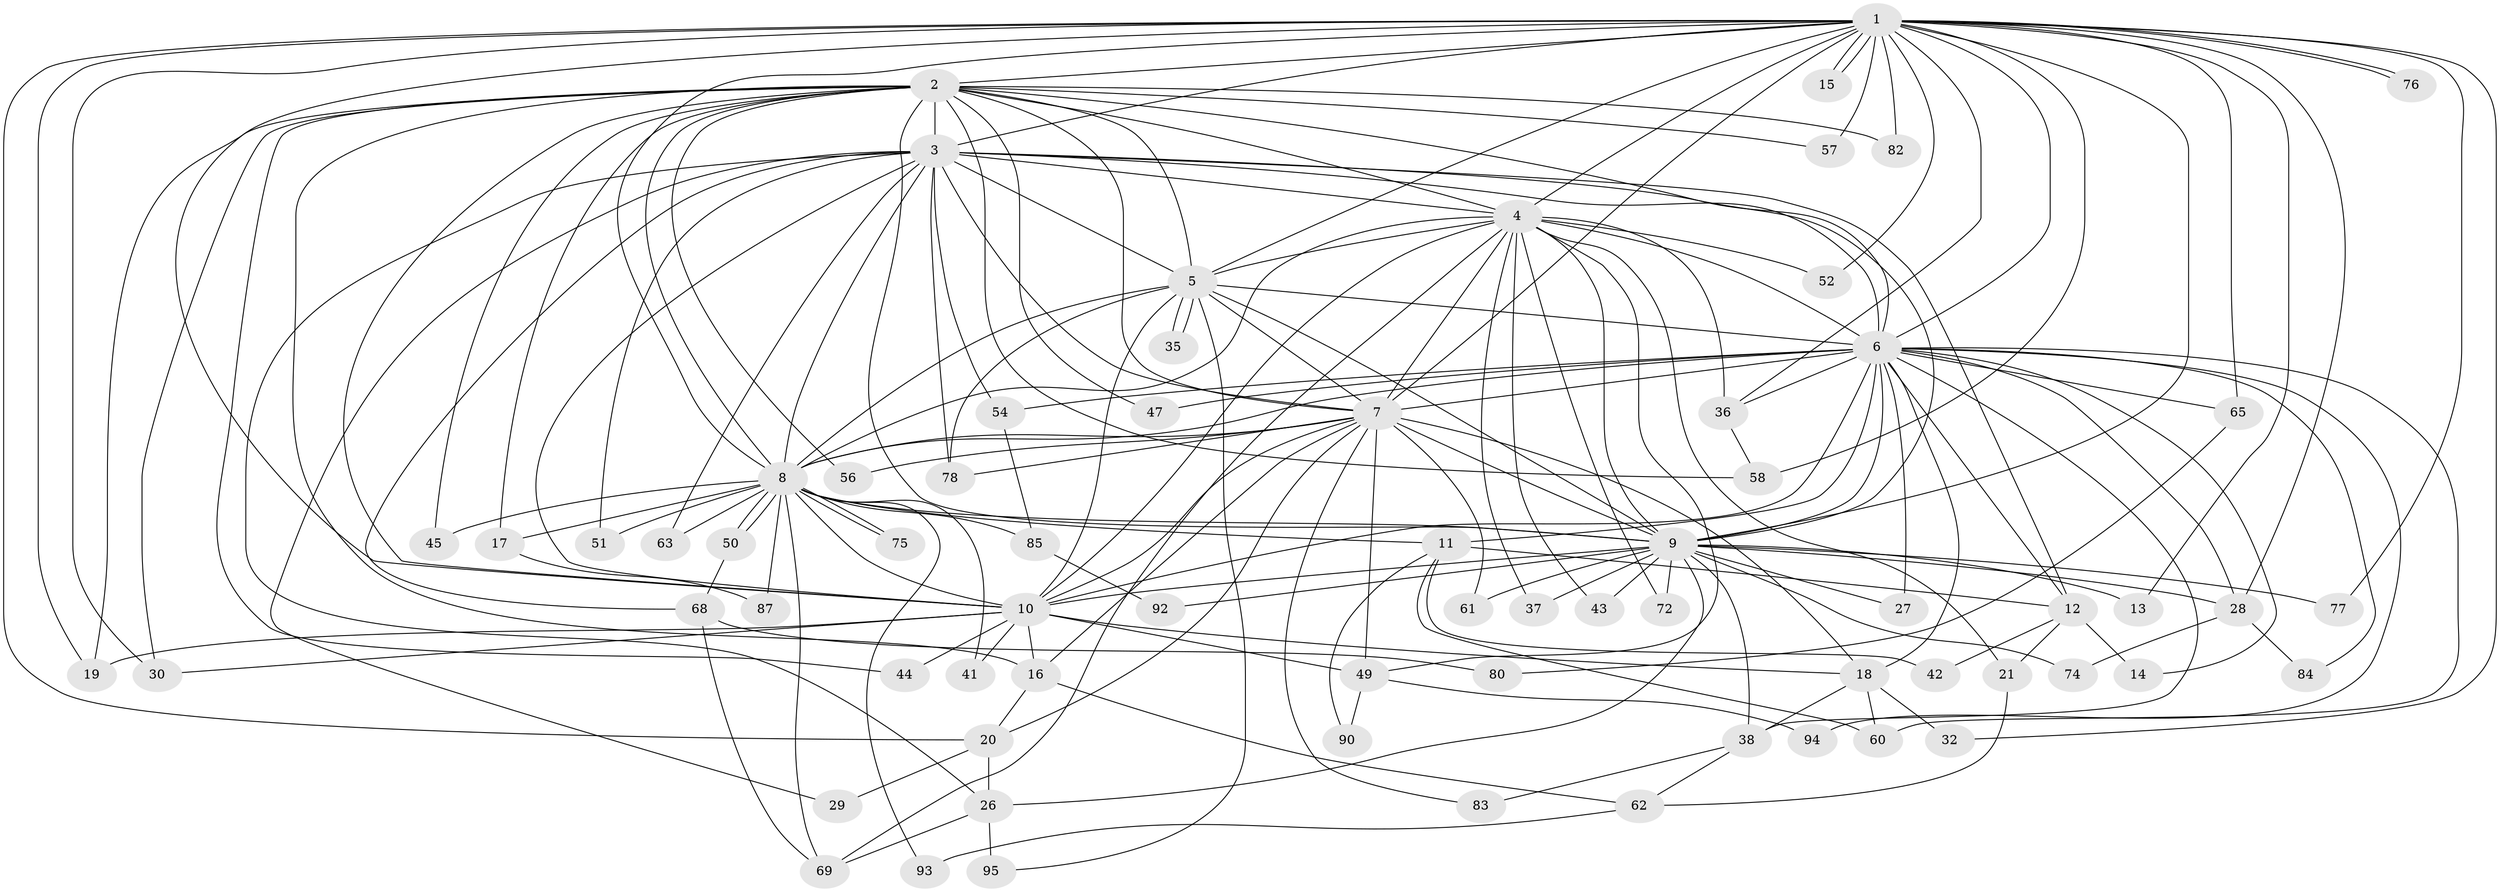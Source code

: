 // Generated by graph-tools (version 1.1) at 2025/51/02/27/25 19:51:48]
// undirected, 69 vertices, 180 edges
graph export_dot {
graph [start="1"]
  node [color=gray90,style=filled];
  1 [super="+67"];
  2 [super="+79"];
  3 [super="+23"];
  4 [super="+66"];
  5 [super="+34"];
  6 [super="+22"];
  7 [super="+55"];
  8 [super="+31"];
  9 [super="+39"];
  10 [super="+25"];
  11;
  12 [super="+24"];
  13;
  14;
  15;
  16 [super="+59"];
  17;
  18 [super="+53"];
  19 [super="+33"];
  20 [super="+73"];
  21;
  26 [super="+71"];
  27;
  28 [super="+46"];
  29;
  30 [super="+40"];
  32;
  35;
  36;
  37;
  38 [super="+48"];
  41;
  42;
  43;
  44;
  45;
  47;
  49 [super="+64"];
  50;
  51;
  52;
  54;
  56;
  57;
  58 [super="+91"];
  60 [super="+70"];
  61;
  62 [super="+89"];
  63;
  65;
  68 [super="+88"];
  69 [super="+81"];
  72;
  74;
  75;
  76;
  77;
  78 [super="+86"];
  80;
  82;
  83;
  84;
  85;
  87;
  90;
  92;
  93;
  94;
  95;
  1 -- 2;
  1 -- 3;
  1 -- 4;
  1 -- 5;
  1 -- 6;
  1 -- 7;
  1 -- 8;
  1 -- 9;
  1 -- 10 [weight=2];
  1 -- 13;
  1 -- 15;
  1 -- 15;
  1 -- 28;
  1 -- 30;
  1 -- 32;
  1 -- 36;
  1 -- 52;
  1 -- 57;
  1 -- 58;
  1 -- 65;
  1 -- 76;
  1 -- 76;
  1 -- 77;
  1 -- 82;
  1 -- 20;
  1 -- 19;
  2 -- 3;
  2 -- 4;
  2 -- 5;
  2 -- 6;
  2 -- 7;
  2 -- 8;
  2 -- 9;
  2 -- 10;
  2 -- 16;
  2 -- 17;
  2 -- 19;
  2 -- 44;
  2 -- 45;
  2 -- 47;
  2 -- 56;
  2 -- 57;
  2 -- 58 [weight=2];
  2 -- 82;
  2 -- 30;
  3 -- 4;
  3 -- 5 [weight=2];
  3 -- 6 [weight=3];
  3 -- 7;
  3 -- 8;
  3 -- 9;
  3 -- 10;
  3 -- 12;
  3 -- 54;
  3 -- 63;
  3 -- 68;
  3 -- 51;
  3 -- 26;
  3 -- 29;
  3 -- 78;
  4 -- 5;
  4 -- 6;
  4 -- 7;
  4 -- 8;
  4 -- 9;
  4 -- 10 [weight=2];
  4 -- 21;
  4 -- 37;
  4 -- 43;
  4 -- 49;
  4 -- 52;
  4 -- 69;
  4 -- 72;
  4 -- 36;
  5 -- 6;
  5 -- 7 [weight=2];
  5 -- 8;
  5 -- 9;
  5 -- 10;
  5 -- 35;
  5 -- 35;
  5 -- 78;
  5 -- 95;
  6 -- 7;
  6 -- 8;
  6 -- 9 [weight=2];
  6 -- 10;
  6 -- 11;
  6 -- 12;
  6 -- 14;
  6 -- 18;
  6 -- 27;
  6 -- 28;
  6 -- 36;
  6 -- 47;
  6 -- 54;
  6 -- 65;
  6 -- 84;
  6 -- 94;
  6 -- 60;
  6 -- 38;
  7 -- 8;
  7 -- 9;
  7 -- 10;
  7 -- 16;
  7 -- 20;
  7 -- 49;
  7 -- 56;
  7 -- 78;
  7 -- 83;
  7 -- 18;
  7 -- 61;
  8 -- 9;
  8 -- 10;
  8 -- 11;
  8 -- 17;
  8 -- 41;
  8 -- 45;
  8 -- 50;
  8 -- 50;
  8 -- 51;
  8 -- 63;
  8 -- 69;
  8 -- 75;
  8 -- 75;
  8 -- 85;
  8 -- 87;
  8 -- 93;
  9 -- 10;
  9 -- 13;
  9 -- 27;
  9 -- 37;
  9 -- 38;
  9 -- 61;
  9 -- 72;
  9 -- 74;
  9 -- 77;
  9 -- 92;
  9 -- 43;
  9 -- 26;
  9 -- 28;
  10 -- 18;
  10 -- 19;
  10 -- 30;
  10 -- 41;
  10 -- 44;
  10 -- 49;
  10 -- 16;
  11 -- 42;
  11 -- 60;
  11 -- 90;
  11 -- 12;
  12 -- 14;
  12 -- 21;
  12 -- 42;
  16 -- 20;
  16 -- 62;
  17 -- 87;
  18 -- 32;
  18 -- 38;
  18 -- 60;
  20 -- 26;
  20 -- 29;
  21 -- 62;
  26 -- 95;
  26 -- 69;
  28 -- 74;
  28 -- 84;
  36 -- 58;
  38 -- 62;
  38 -- 83;
  49 -- 90;
  49 -- 94;
  50 -- 68;
  54 -- 85;
  62 -- 93;
  65 -- 80;
  68 -- 80;
  68 -- 69;
  85 -- 92;
}
